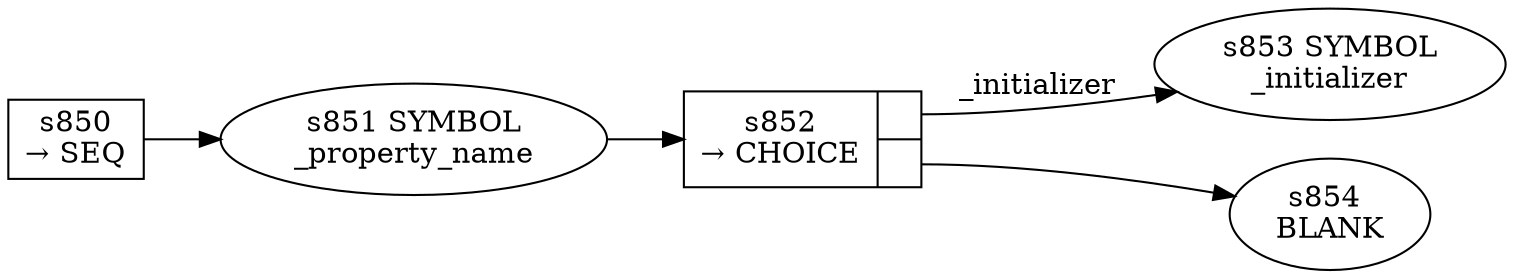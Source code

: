 
  digraph public_field_definition {
  
    rankdir=LR;
  
    s850 [label="s850\n&rarr; SEQ", shape=record, fixedsize=false, peripheries=1];
  s851 [label="s851 SYMBOL\n_property_name" href="javascript-grammar.json._property_name.dot.svg"];
  s850 -> s851 [];
  s852 [label="{s852\n&rarr; CHOICE|{<p0>|<p1>}}", shape=record, fixedsize=false, peripheries=1];
  s853 [label="s853 SYMBOL\n_initializer" href="javascript-grammar.json._initializer.dot.svg"];
  s852:p0 -> s853 [label="_initializer"];
  s854 [label="s854 \nBLANK"];
  s852:p1 -> s854 [label=""];
  s851 -> s852 [];
  
  }
  